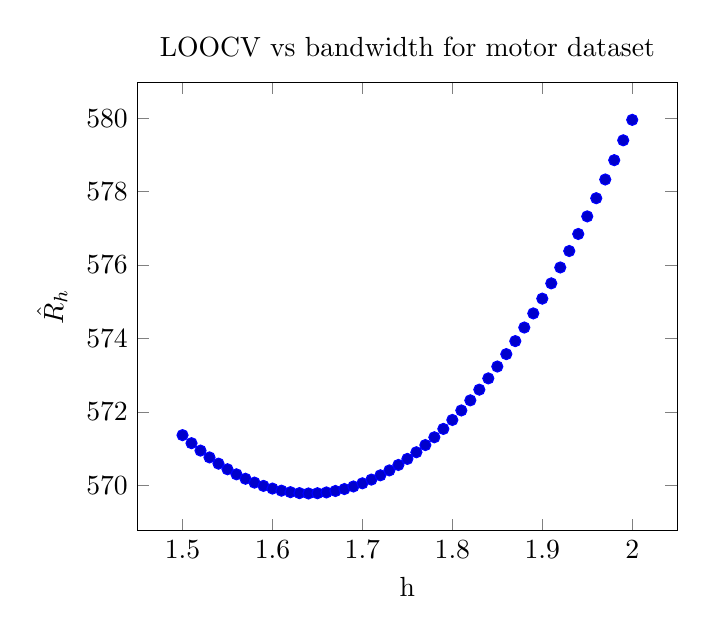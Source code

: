 \begin{tikzpicture}[]
\begin{axis}[ylabel = {$\hat{R}_h$}, title = {LOOCV vs bandwidth for motor dataset}, xlabel = {h}]\addplot+[draw=none, ] coordinates {
(1.5, 571.367)
(1.51, 571.148)
(1.52, 570.946)
(1.53, 570.761)
(1.54, 570.591)
(1.55, 570.438)
(1.56, 570.3)
(1.57, 570.179)
(1.58, 570.074)
(1.59, 569.985)
(1.6, 569.912)
(1.61, 569.855)
(1.62, 569.814)
(1.63, 569.788)
(1.64, 569.779)
(1.65, 569.785)
(1.66, 569.807)
(1.67, 569.846)
(1.68, 569.899)
(1.69, 569.969)
(1.7, 570.055)
(1.71, 570.156)
(1.72, 570.273)
(1.73, 570.407)
(1.74, 570.555)
(1.75, 570.72)
(1.76, 570.901)
(1.77, 571.097)
(1.78, 571.309)
(1.79, 571.537)
(1.8, 571.781)
(1.81, 572.04)
(1.82, 572.315)
(1.83, 572.606)
(1.84, 572.913)
(1.85, 573.236)
(1.86, 573.574)
(1.87, 573.928)
(1.88, 574.298)
(1.89, 574.683)
(1.9, 575.085)
(1.91, 575.501)
(1.92, 575.934)
(1.93, 576.382)
(1.94, 576.846)
(1.95, 577.325)
(1.96, 577.82)
(1.97, 578.33)
(1.98, 578.856)
(1.99, 579.397)
(2.0, 579.954)
};
\end{axis}

\end{tikzpicture}
